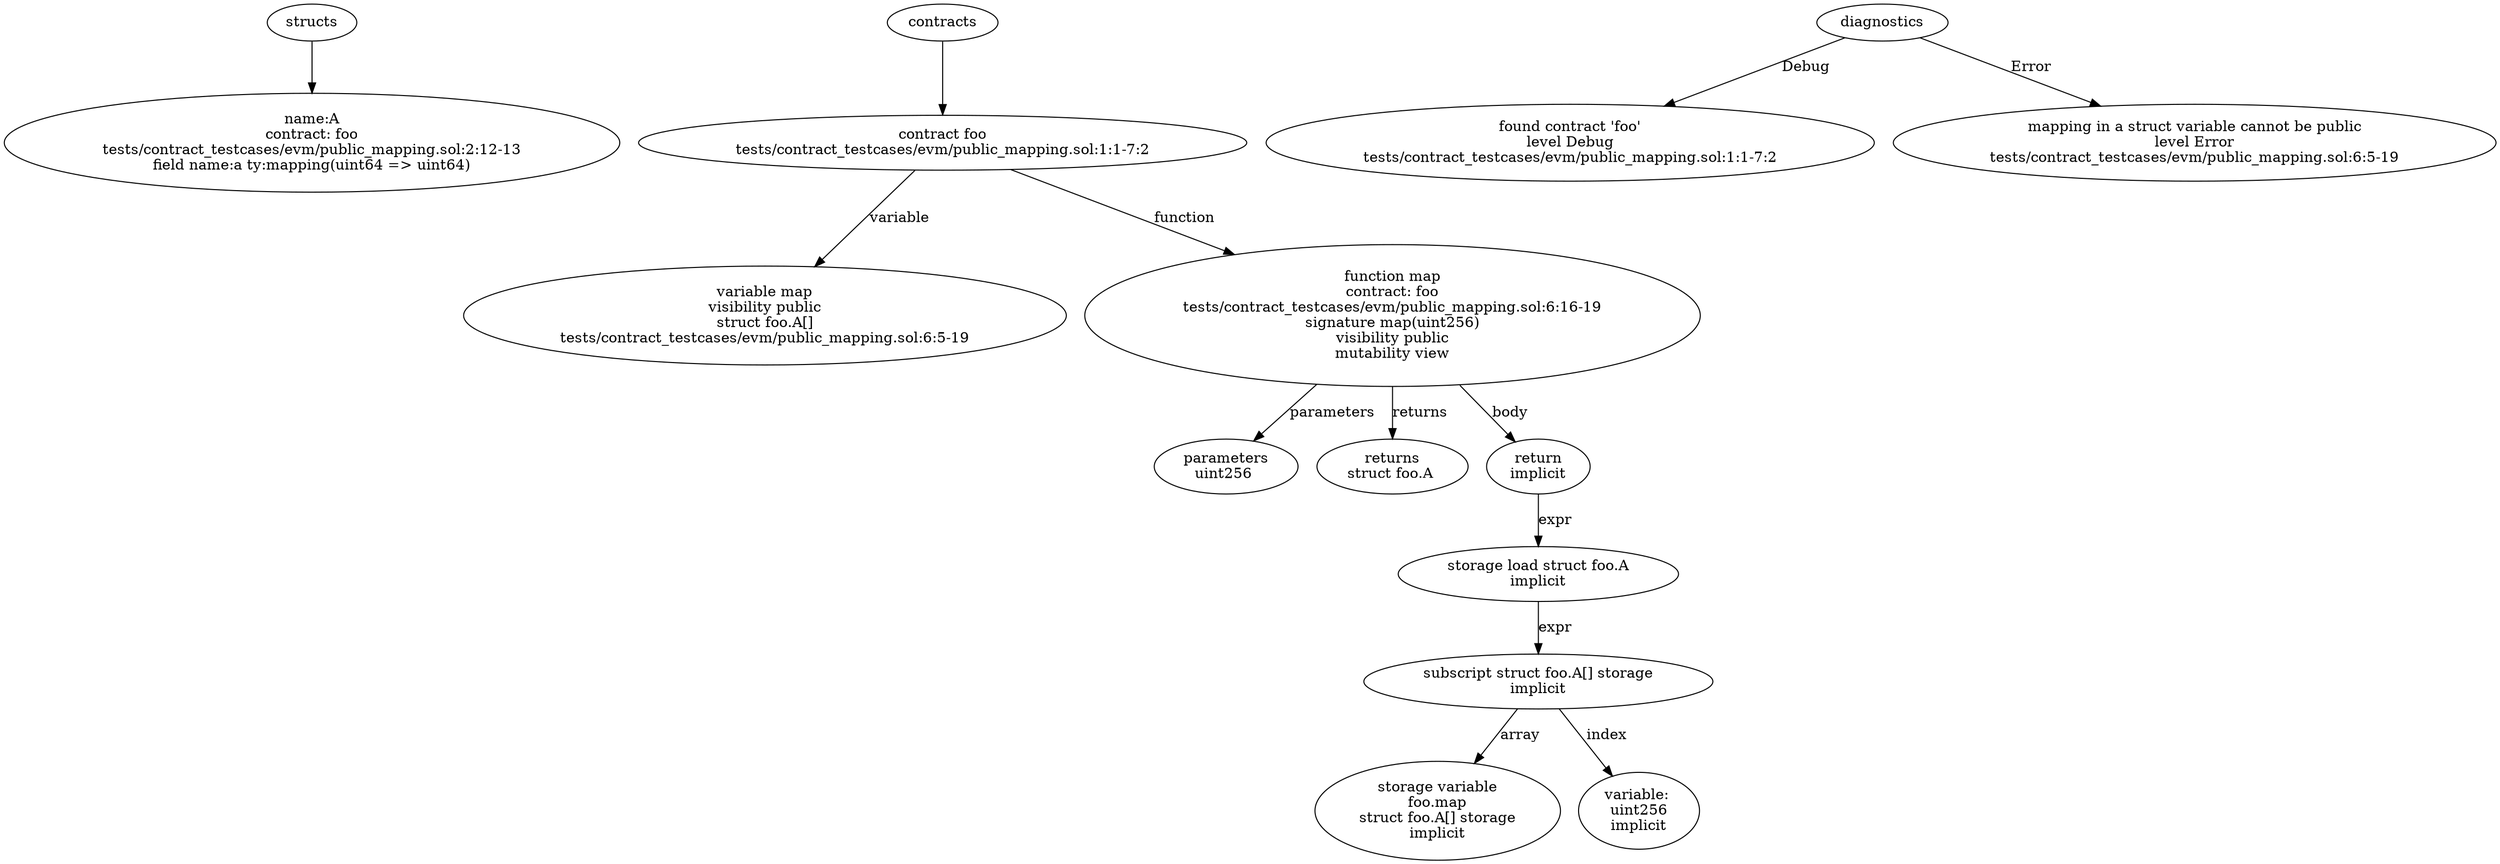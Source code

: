 strict digraph "tests/contract_testcases/evm/public_mapping.sol" {
	A [label="name:A\ncontract: foo\ntests/contract_testcases/evm/public_mapping.sol:2:12-13\nfield name:a ty:mapping(uint64 => uint64)"]
	contract [label="contract foo\ntests/contract_testcases/evm/public_mapping.sol:1:1-7:2"]
	var [label="variable map\nvisibility public\nstruct foo.A[]\ntests/contract_testcases/evm/public_mapping.sol:6:5-19"]
	map [label="function map\ncontract: foo\ntests/contract_testcases/evm/public_mapping.sol:6:16-19\nsignature map(uint256)\nvisibility public\nmutability view"]
	parameters [label="parameters\nuint256 "]
	returns [label="returns\nstruct foo.A "]
	return [label="return\nimplicit"]
	storage_load [label="storage load struct foo.A\nimplicit"]
	subscript [label="subscript struct foo.A[] storage\nimplicit"]
	storage_var [label="storage variable\nfoo.map\nstruct foo.A[] storage\nimplicit"]
	variable [label="variable: \nuint256\nimplicit"]
	diagnostic [label="found contract 'foo'\nlevel Debug\ntests/contract_testcases/evm/public_mapping.sol:1:1-7:2"]
	diagnostic_15 [label="mapping in a struct variable cannot be public\nlevel Error\ntests/contract_testcases/evm/public_mapping.sol:6:5-19"]
	structs -> A
	contracts -> contract
	contract -> var [label="variable"]
	contract -> map [label="function"]
	map -> parameters [label="parameters"]
	map -> returns [label="returns"]
	map -> return [label="body"]
	return -> storage_load [label="expr"]
	storage_load -> subscript [label="expr"]
	subscript -> storage_var [label="array"]
	subscript -> variable [label="index"]
	diagnostics -> diagnostic [label="Debug"]
	diagnostics -> diagnostic_15 [label="Error"]
}
